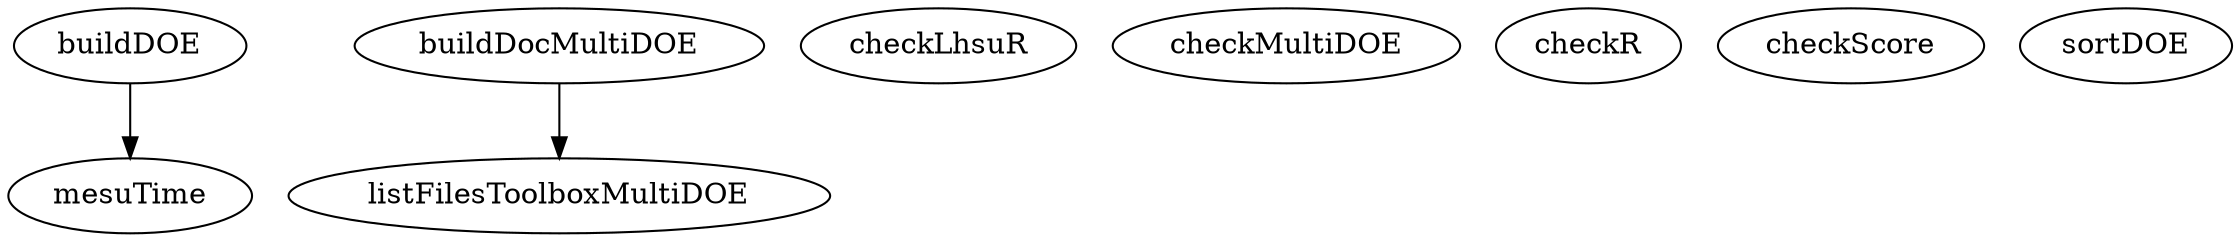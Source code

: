 /* Created by mdot for Matlab */
digraph m2html {
  buildDOE -> mesuTime;
  buildDocMultiDOE -> listFilesToolboxMultiDOE;

  buildDOE [URL="buildDOE.html"];
  buildDocMultiDOE [URL="buildDocMultiDOE.html"];
  checkLhsuR [URL="checkLhsuR.html"];
  checkMultiDOE [URL="checkMultiDOE.html"];
  checkR [URL="checkR.html"];
  checkScore [URL="checkScore.html"];
  listFilesToolboxMultiDOE [URL="listFilesToolboxMultiDOE.html"];
  mesuTime [URL="mesuTime.html"];
  sortDOE [URL="sortDOE.html"];
}